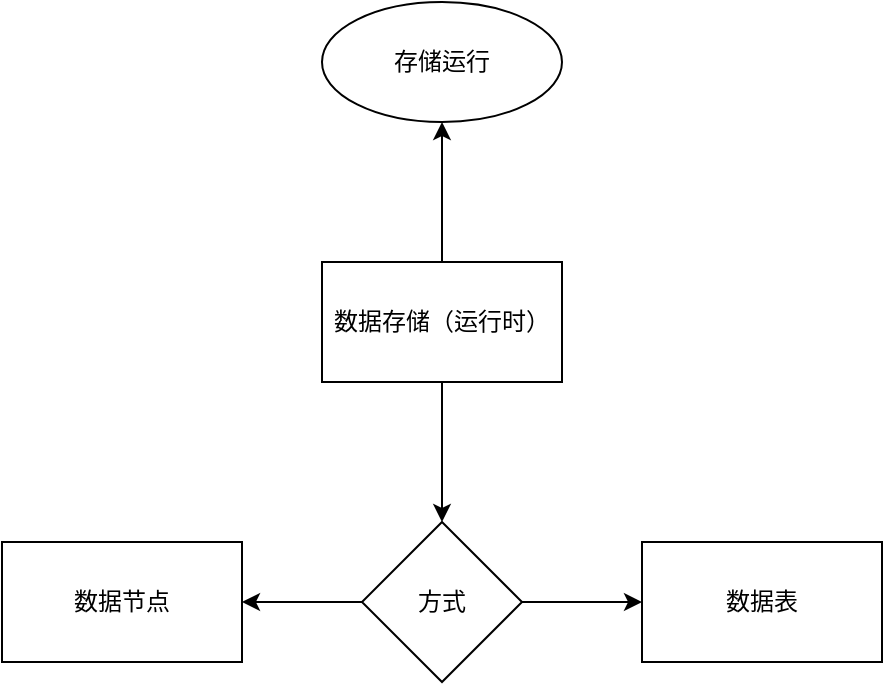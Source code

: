 <mxfile version="20.0.1" type="github">
  <diagram id="LXY_VeD_5NAK4tZBCD1W" name="Page-1">
    <mxGraphModel dx="1422" dy="794" grid="1" gridSize="10" guides="1" tooltips="1" connect="1" arrows="1" fold="1" page="1" pageScale="1" pageWidth="827" pageHeight="1169" math="0" shadow="0">
      <root>
        <mxCell id="0" />
        <mxCell id="1" parent="0" />
        <mxCell id="7dzbWn2W_wIvI_IN9T1F-3" value="" style="edgeStyle=orthogonalEdgeStyle;rounded=0;orthogonalLoop=1;jettySize=auto;html=1;" edge="1" parent="1" source="7dzbWn2W_wIvI_IN9T1F-1" target="7dzbWn2W_wIvI_IN9T1F-2">
          <mxGeometry relative="1" as="geometry" />
        </mxCell>
        <mxCell id="7dzbWn2W_wIvI_IN9T1F-5" value="" style="edgeStyle=orthogonalEdgeStyle;rounded=0;orthogonalLoop=1;jettySize=auto;html=1;" edge="1" parent="1" source="7dzbWn2W_wIvI_IN9T1F-1" target="7dzbWn2W_wIvI_IN9T1F-4">
          <mxGeometry relative="1" as="geometry" />
        </mxCell>
        <mxCell id="7dzbWn2W_wIvI_IN9T1F-1" value="数据存储（运行时）" style="whiteSpace=wrap;html=1;" vertex="1" parent="1">
          <mxGeometry x="290" y="160" width="120" height="60" as="geometry" />
        </mxCell>
        <mxCell id="7dzbWn2W_wIvI_IN9T1F-2" value="存储运行" style="ellipse;whiteSpace=wrap;html=1;" vertex="1" parent="1">
          <mxGeometry x="290" y="30" width="120" height="60" as="geometry" />
        </mxCell>
        <mxCell id="7dzbWn2W_wIvI_IN9T1F-7" value="" style="edgeStyle=orthogonalEdgeStyle;rounded=0;orthogonalLoop=1;jettySize=auto;html=1;" edge="1" parent="1" source="7dzbWn2W_wIvI_IN9T1F-4" target="7dzbWn2W_wIvI_IN9T1F-6">
          <mxGeometry relative="1" as="geometry" />
        </mxCell>
        <mxCell id="7dzbWn2W_wIvI_IN9T1F-9" value="" style="edgeStyle=orthogonalEdgeStyle;rounded=0;orthogonalLoop=1;jettySize=auto;html=1;" edge="1" parent="1" source="7dzbWn2W_wIvI_IN9T1F-4" target="7dzbWn2W_wIvI_IN9T1F-8">
          <mxGeometry relative="1" as="geometry" />
        </mxCell>
        <mxCell id="7dzbWn2W_wIvI_IN9T1F-4" value="方式" style="rhombus;whiteSpace=wrap;html=1;" vertex="1" parent="1">
          <mxGeometry x="310" y="290" width="80" height="80" as="geometry" />
        </mxCell>
        <mxCell id="7dzbWn2W_wIvI_IN9T1F-6" value="数据节点" style="whiteSpace=wrap;html=1;" vertex="1" parent="1">
          <mxGeometry x="130" y="300" width="120" height="60" as="geometry" />
        </mxCell>
        <mxCell id="7dzbWn2W_wIvI_IN9T1F-8" value="数据表" style="whiteSpace=wrap;html=1;" vertex="1" parent="1">
          <mxGeometry x="450" y="300" width="120" height="60" as="geometry" />
        </mxCell>
      </root>
    </mxGraphModel>
  </diagram>
</mxfile>
